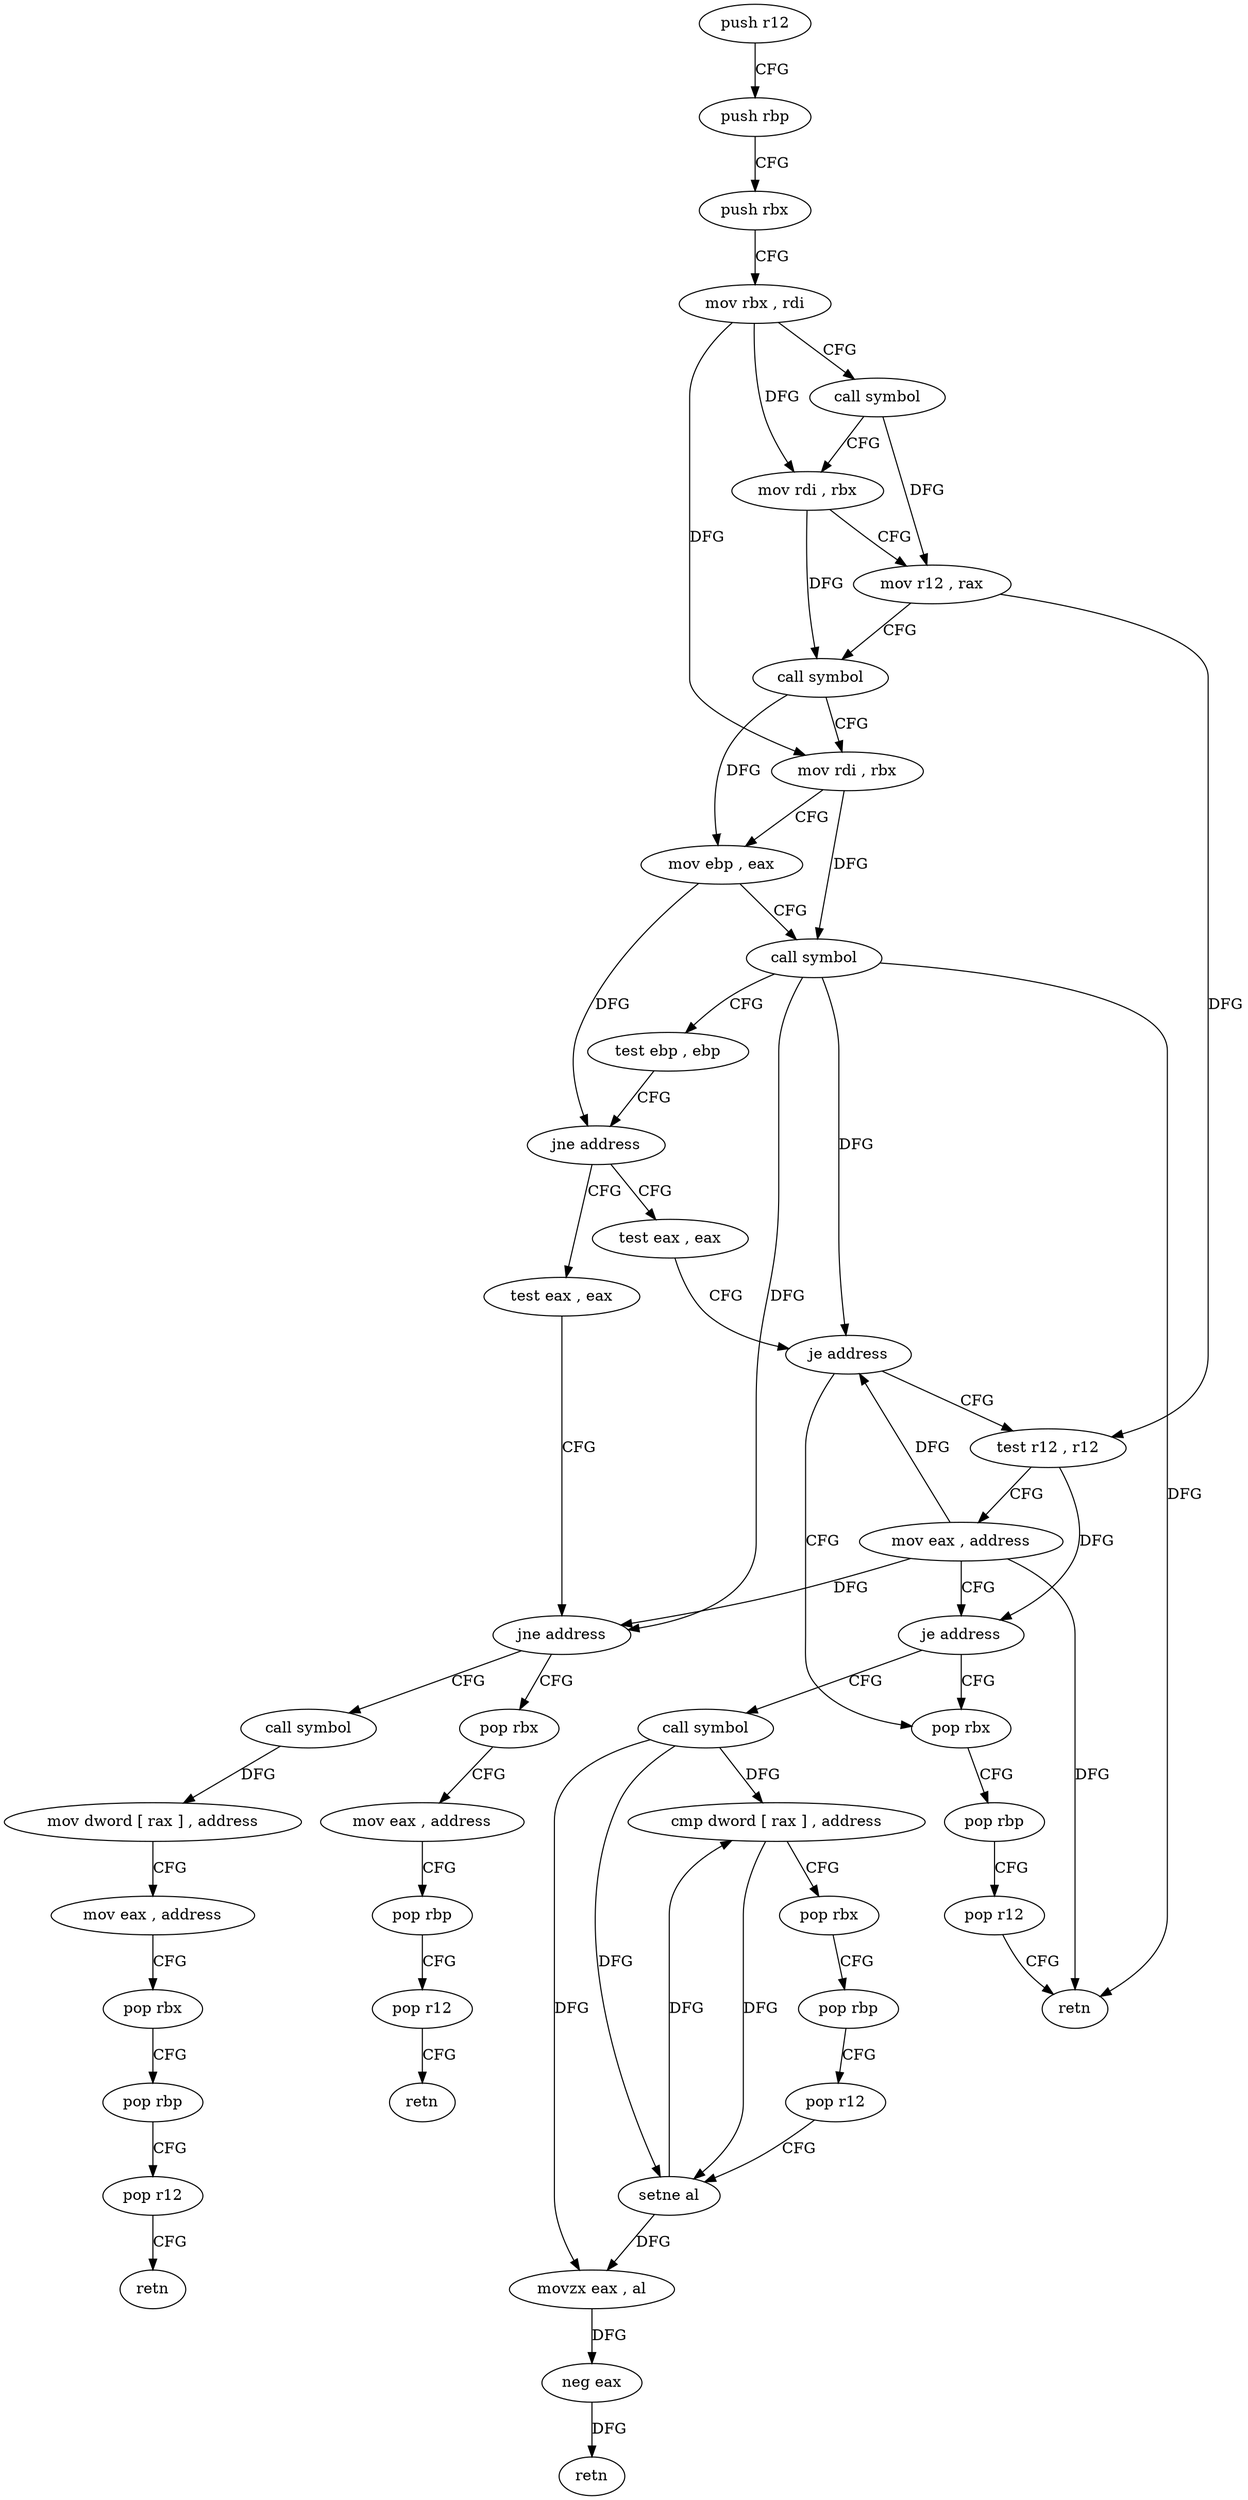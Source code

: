 digraph "func" {
"4403728" [label = "push r12" ]
"4403730" [label = "push rbp" ]
"4403731" [label = "push rbx" ]
"4403732" [label = "mov rbx , rdi" ]
"4403735" [label = "call symbol" ]
"4403740" [label = "mov rdi , rbx" ]
"4403743" [label = "mov r12 , rax" ]
"4403746" [label = "call symbol" ]
"4403751" [label = "mov rdi , rbx" ]
"4403754" [label = "mov ebp , eax" ]
"4403756" [label = "call symbol" ]
"4403761" [label = "test ebp , ebp" ]
"4403763" [label = "jne address" ]
"4403792" [label = "test eax , eax" ]
"4403765" [label = "test eax , eax" ]
"4403794" [label = "jne address" ]
"4403848" [label = "pop rbx" ]
"4403796" [label = "call symbol" ]
"4403767" [label = "je address" ]
"4403779" [label = "pop rbx" ]
"4403769" [label = "test r12 , r12" ]
"4403849" [label = "mov eax , address" ]
"4403854" [label = "pop rbp" ]
"4403855" [label = "pop r12" ]
"4403857" [label = "retn" ]
"4403801" [label = "mov dword [ rax ] , address" ]
"4403807" [label = "mov eax , address" ]
"4403812" [label = "pop rbx" ]
"4403813" [label = "pop rbp" ]
"4403814" [label = "pop r12" ]
"4403816" [label = "retn" ]
"4403780" [label = "pop rbp" ]
"4403781" [label = "pop r12" ]
"4403783" [label = "retn" ]
"4403772" [label = "mov eax , address" ]
"4403777" [label = "je address" ]
"4403824" [label = "call symbol" ]
"4403829" [label = "cmp dword [ rax ] , address" ]
"4403832" [label = "pop rbx" ]
"4403833" [label = "pop rbp" ]
"4403834" [label = "pop r12" ]
"4403836" [label = "setne al" ]
"4403839" [label = "movzx eax , al" ]
"4403842" [label = "neg eax" ]
"4403844" [label = "retn" ]
"4403728" -> "4403730" [ label = "CFG" ]
"4403730" -> "4403731" [ label = "CFG" ]
"4403731" -> "4403732" [ label = "CFG" ]
"4403732" -> "4403735" [ label = "CFG" ]
"4403732" -> "4403740" [ label = "DFG" ]
"4403732" -> "4403751" [ label = "DFG" ]
"4403735" -> "4403740" [ label = "CFG" ]
"4403735" -> "4403743" [ label = "DFG" ]
"4403740" -> "4403743" [ label = "CFG" ]
"4403740" -> "4403746" [ label = "DFG" ]
"4403743" -> "4403746" [ label = "CFG" ]
"4403743" -> "4403769" [ label = "DFG" ]
"4403746" -> "4403751" [ label = "CFG" ]
"4403746" -> "4403754" [ label = "DFG" ]
"4403751" -> "4403754" [ label = "CFG" ]
"4403751" -> "4403756" [ label = "DFG" ]
"4403754" -> "4403756" [ label = "CFG" ]
"4403754" -> "4403763" [ label = "DFG" ]
"4403756" -> "4403761" [ label = "CFG" ]
"4403756" -> "4403794" [ label = "DFG" ]
"4403756" -> "4403767" [ label = "DFG" ]
"4403756" -> "4403783" [ label = "DFG" ]
"4403761" -> "4403763" [ label = "CFG" ]
"4403763" -> "4403792" [ label = "CFG" ]
"4403763" -> "4403765" [ label = "CFG" ]
"4403792" -> "4403794" [ label = "CFG" ]
"4403765" -> "4403767" [ label = "CFG" ]
"4403794" -> "4403848" [ label = "CFG" ]
"4403794" -> "4403796" [ label = "CFG" ]
"4403848" -> "4403849" [ label = "CFG" ]
"4403796" -> "4403801" [ label = "DFG" ]
"4403767" -> "4403779" [ label = "CFG" ]
"4403767" -> "4403769" [ label = "CFG" ]
"4403779" -> "4403780" [ label = "CFG" ]
"4403769" -> "4403772" [ label = "CFG" ]
"4403769" -> "4403777" [ label = "DFG" ]
"4403849" -> "4403854" [ label = "CFG" ]
"4403854" -> "4403855" [ label = "CFG" ]
"4403855" -> "4403857" [ label = "CFG" ]
"4403801" -> "4403807" [ label = "CFG" ]
"4403807" -> "4403812" [ label = "CFG" ]
"4403812" -> "4403813" [ label = "CFG" ]
"4403813" -> "4403814" [ label = "CFG" ]
"4403814" -> "4403816" [ label = "CFG" ]
"4403780" -> "4403781" [ label = "CFG" ]
"4403781" -> "4403783" [ label = "CFG" ]
"4403772" -> "4403777" [ label = "CFG" ]
"4403772" -> "4403794" [ label = "DFG" ]
"4403772" -> "4403767" [ label = "DFG" ]
"4403772" -> "4403783" [ label = "DFG" ]
"4403777" -> "4403824" [ label = "CFG" ]
"4403777" -> "4403779" [ label = "CFG" ]
"4403824" -> "4403829" [ label = "DFG" ]
"4403824" -> "4403836" [ label = "DFG" ]
"4403824" -> "4403839" [ label = "DFG" ]
"4403829" -> "4403832" [ label = "CFG" ]
"4403829" -> "4403836" [ label = "DFG" ]
"4403832" -> "4403833" [ label = "CFG" ]
"4403833" -> "4403834" [ label = "CFG" ]
"4403834" -> "4403836" [ label = "CFG" ]
"4403836" -> "4403839" [ label = "DFG" ]
"4403836" -> "4403829" [ label = "DFG" ]
"4403839" -> "4403842" [ label = "DFG" ]
"4403842" -> "4403844" [ label = "DFG" ]
}

